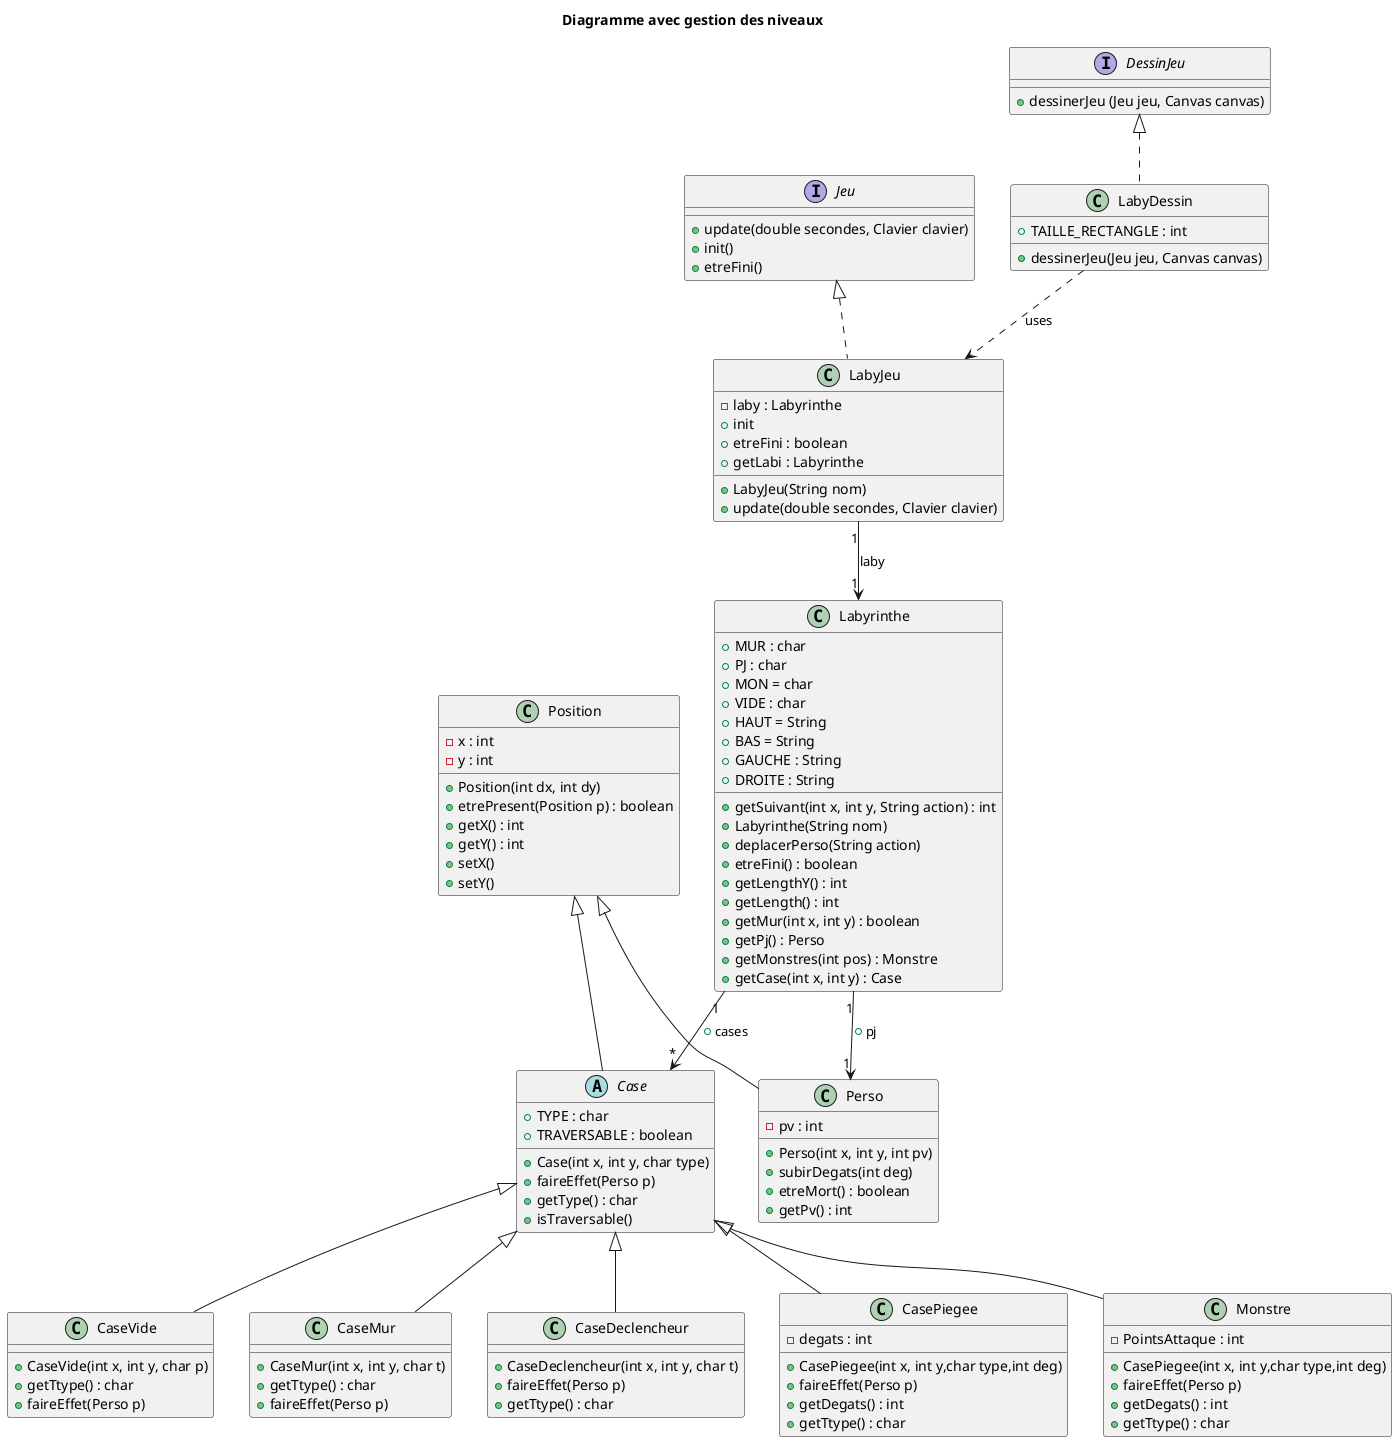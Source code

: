@startuml
'https://plantuml.com/class-diagram

title Diagramme avec gestion des niveaux

interface Jeu {
    +update(double secondes, Clavier clavier)
    +init()
    +etreFini()
    }

interface DessinJeu {
    +dessinerJeu (Jeu jeu, Canvas canvas)
    }



class LabyDessin{
    +TAILLE_RECTANGLE : int
    +dessinerJeu(Jeu jeu, Canvas canvas)
}

class LabyJeu{
    -laby : Labyrinthe
    +LabyJeu(String nom)
    +update(double secondes, Clavier clavier)
    +init
    +etreFini : boolean
    +getLabi : Labyrinthe
    }

class Position{
    -x : int
    -y : int
    +Position(int dx, int dy)
    +etrePresent(Position p) : boolean
    +getX() : int
    +getY() : int
    +setX()
    +setY()
    }

abstract Case {
    + TYPE : char
    + TRAVERSABLE : boolean
    +Case(int x, int y, char type)
    +faireEffet(Perso p)
    +getType() : char
    +isTraversable()

    }


class Perso {
    -pv : int
    +Perso(int x, int y, int pv)
    +subirDegats(int deg)
    +etreMort() : boolean
    +getPv() : int
}

'class Monstre {
'    -PointsAttaque : int
'    +Monstre(int x, int y,char type, int ptsAtt)
'    +faireEffet(Perso p)
'    +getPointsAttaque() : int
'}

class Labyrinthe{
    +MUR : char
    +PJ : char
    +MON = char
    +VIDE : char
    +HAUT = String
    +BAS = String
    +GAUCHE : String
    +DROITE : String
    +getSuivant(int x, int y, String action) : int
    +Labyrinthe(String nom)
    +deplacerPerso(String action)
    +etreFini() : boolean
     +getLengthY() : int
     +getLength() : int
     +getMur(int x, int y) : boolean
     +getPj() : Perso
     +getMonstres(int pos) : Monstre
     +getCase(int x, int y) : Case


    }

class CaseVide {
    +CaseVide(int x, int y, char p)
    +getTtype() : char
    +faireEffet(Perso p)
}

class CaseMur {
    +CaseMur(int x, int y, char t)
    +getTtype() : char
    +faireEffet(Perso p)
}

class CaseDeclencheur {
    +CaseDeclencheur(int x, int y, char t)
    +faireEffet(Perso p)
    +getTtype() : char

}

class CasePiegee {
    -degats : int
    +CasePiegee(int x, int y,char type,int deg)
    +faireEffet(Perso p)
    +getDegats() : int
    +getTtype() : char

}

class Monstre {
    -PointsAttaque : int
    +CasePiegee(int x, int y,char type,int deg)
    +faireEffet(Perso p)
    +getDegats() : int
    +getTtype() : char

}


DessinJeu <|.. LabyDessin
Jeu <|.. LabyJeu
Position <|-- Perso
Position <|-- Case
Case <|-- Monstre
Labyrinthe "1" --> "1" Perso : +pj
Labyrinthe "1" --> "*" Case : +cases
LabyDessin ..> LabyJeu : uses
LabyJeu "1" --> "1" Labyrinthe : laby
Case <|-- CaseVide
Case <|-- CaseMur
Case <|-- CasePiegee
Case <|-- CaseDeclencheur


@enduml
